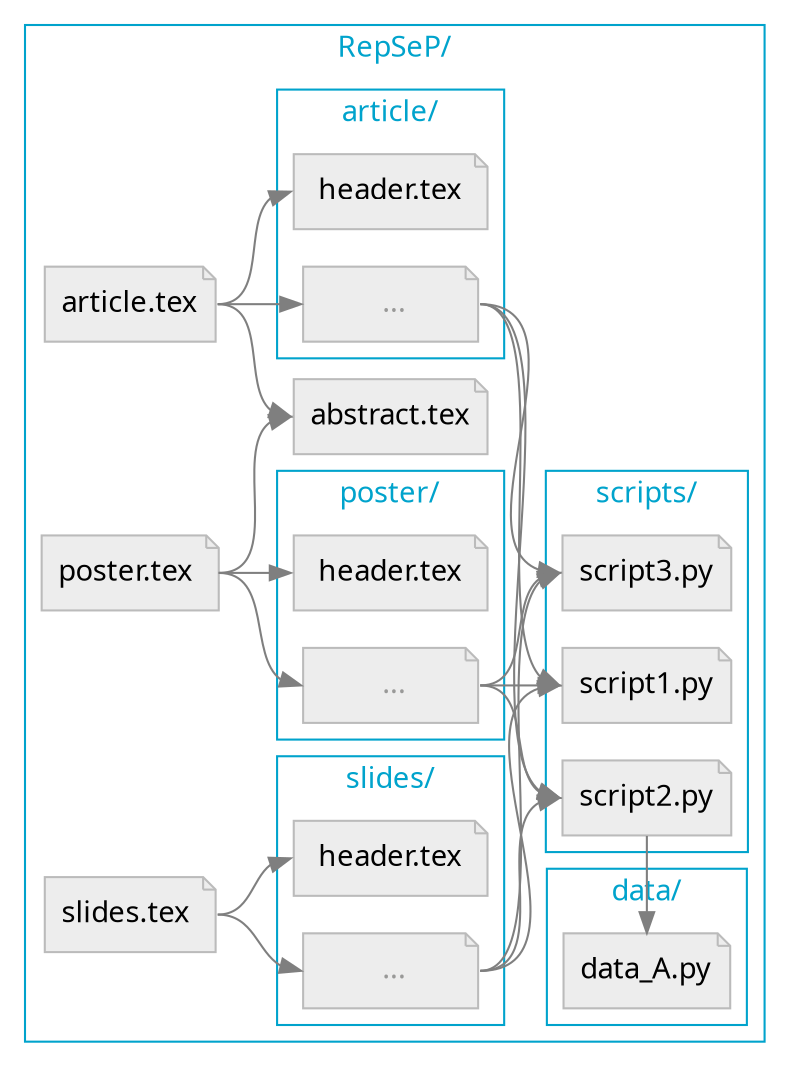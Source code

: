 digraph graphname {
    size="14,8";
    rankdir="LR";
    graph [fontname = "sans"];
    node [fontname = "sans", style=filled];
    edge [fontname = "sans", color=gray50];
    a[label="article.tex", shape=note, color="#BBBBBB", fillcolor=grey93];
    b[label="poster.tex ", shape=note, color="#BBBBBB", fillcolor=grey93];
    c[label="slides.tex ", shape=note, color="#BBBBBB", fillcolor=grey93];
    d[label=" header.tex ", shape=note, color="#BBBBBB", fillcolor=grey93];
    d_[label="        ...       ", shape=note, color="#BBBBBB", fillcolor=grey93, fontcolor="#999998"];
    e[label="abstract.tex", shape=note, color="#BBBBBB", fillcolor=grey93];
    f[label=" header.tex ", shape=note, color="#BBBBBB", fillcolor=grey93];
    f_[label="        ...       ", shape=note, color="#BBBBBB", fillcolor=grey93, fontcolor="#999998"];
    g[label=" header.tex ", shape=note, color="#BBBBBB", fillcolor=grey93];
    g_[label="        ...       ", shape=note, color="#BBBBBB", fillcolor=grey93, fontcolor="#999998"];
    x0[label="script1.py", shape=note, color="#BBBBBB", fillcolor=grey93];
    x1[label="script2.py", shape=note, color="#BBBBBB", fillcolor=grey93];
    x2[label="script3.py", shape=note, color="#BBBBBB", fillcolor=grey93];
    y[label="data_A.py", shape=note, color="#BBBBBB", fillcolor=grey93];
    subgraph cluster0 {
        subgraph cluster1 {
            d;
            d_;
            label = "article/";
            fontcolor = "#00a3cc";
            color = "#00a3cc";
        }
        subgraph cluster2 {
            f;
            f_;
            label = "poster/";
            fontcolor = "#00a3cc";
            color = "#00a3cc";
        }
        subgraph cluster3 {
            g;
            g_;
            label = "slides/";
            fontcolor = "#00a3cc";
            color = "#00a3cc";
        }
        subgraph cluster4 {
            x0;
            x1;
            x2;
            label = "scripts/";
            fontcolor = "#00a3cc";
            color = "#00a3cc";
        }
        subgraph cluster5 {
            y;
            label = "data/";
            fontcolor = "#00a3cc";
            color = "#00a3cc";
        }
        a:e -> d:w;
        a:e -> d_:w;
        a:e -> e:w;
        b:e -> e:w;
        b:e -> f:w;
        b:e -> f_:w;
        c:e -> g:w;
        c:e -> g_:w;
        d_:e -> x0:w;
        d_:e -> x1:w;
        d_:e -> x2:w;
        f_:e -> x0:w;
        f_:e -> x1:w;
        f_:e -> x2:w;
        g_:e -> x0:w;
        g_:e -> x1:w;
        g_:e -> x2:w;
        label = "RepSeP/";
        fontcolor = "#00a3cc";
        color = "#00a3cc";
        x1 -> y [constraint=false];
        g_ -> y [style=invis];
        {rank=same; a; b; c}
    }
}
